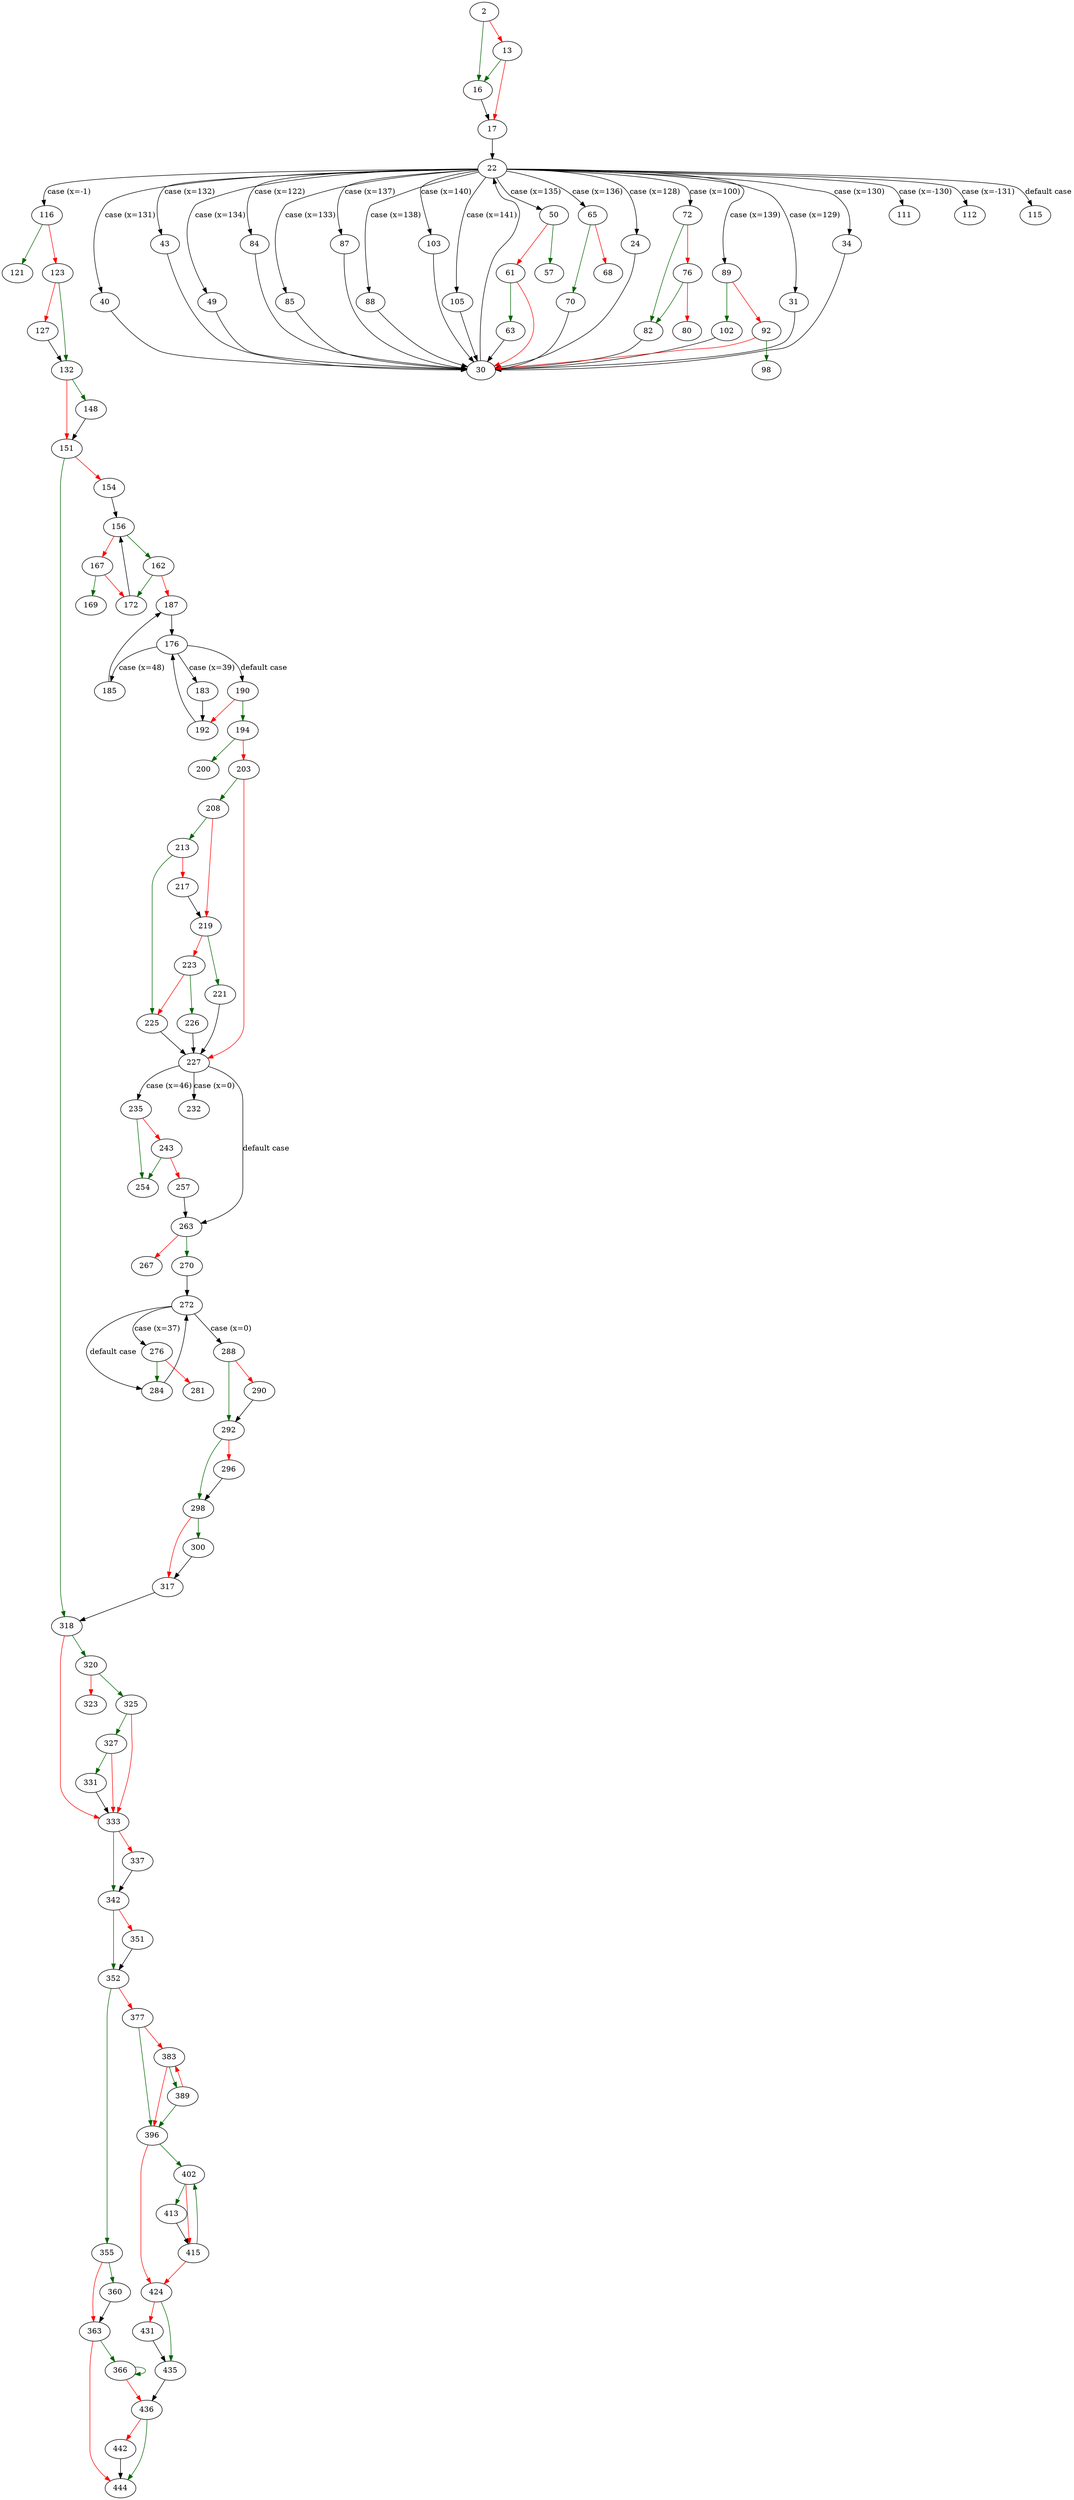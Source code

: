 strict digraph "main" {
	// Node definitions.
	2 [entry=true];
	16;
	13;
	17;
	22;
	116;
	24;
	31;
	34;
	40;
	43;
	49;
	50;
	65;
	72;
	84;
	85;
	87;
	88;
	89;
	103;
	105;
	111;
	112;
	115;
	30;
	57;
	61;
	63;
	70;
	68;
	82;
	76;
	80;
	102;
	92;
	98;
	121;
	123;
	132;
	127;
	148;
	151;
	318;
	154;
	156;
	162;
	167;
	172;
	187;
	169;
	176;
	183;
	185;
	190;
	192;
	194;
	200;
	203;
	208;
	227;
	213;
	219;
	225;
	217;
	221;
	223;
	226;
	232;
	235;
	263;
	254;
	243;
	257;
	270;
	267;
	272;
	288;
	276;
	284;
	281;
	292;
	290;
	298;
	296;
	300;
	317;
	320;
	333;
	325;
	323;
	327;
	331;
	342;
	337;
	352;
	351;
	355;
	377;
	360;
	363;
	366;
	444;
	436;
	396;
	383;
	389;
	402;
	424;
	413;
	415;
	435;
	431;
	442;

	// Edge definitions.
	2 -> 16 [
		color=darkgreen
		cond=true
	];
	2 -> 13 [
		color=red
		cond=false
	];
	16 -> 17;
	13 -> 16 [
		color=darkgreen
		cond=true
	];
	13 -> 17 [
		color=red
		cond=false
	];
	17 -> 22;
	22 -> 116 [
		cond="case (x=-1)"
		label="case (x=-1)"
	];
	22 -> 24 [
		cond="case (x=128)"
		label="case (x=128)"
	];
	22 -> 31 [
		cond="case (x=129)"
		label="case (x=129)"
	];
	22 -> 34 [
		cond="case (x=130)"
		label="case (x=130)"
	];
	22 -> 40 [
		cond="case (x=131)"
		label="case (x=131)"
	];
	22 -> 43 [
		cond="case (x=132)"
		label="case (x=132)"
	];
	22 -> 49 [
		cond="case (x=134)"
		label="case (x=134)"
	];
	22 -> 50 [
		cond="case (x=135)"
		label="case (x=135)"
	];
	22 -> 65 [
		cond="case (x=136)"
		label="case (x=136)"
	];
	22 -> 72 [
		cond="case (x=100)"
		label="case (x=100)"
	];
	22 -> 84 [
		cond="case (x=122)"
		label="case (x=122)"
	];
	22 -> 85 [
		cond="case (x=133)"
		label="case (x=133)"
	];
	22 -> 87 [
		cond="case (x=137)"
		label="case (x=137)"
	];
	22 -> 88 [
		cond="case (x=138)"
		label="case (x=138)"
	];
	22 -> 89 [
		cond="case (x=139)"
		label="case (x=139)"
	];
	22 -> 103 [
		cond="case (x=140)"
		label="case (x=140)"
	];
	22 -> 105 [
		cond="case (x=141)"
		label="case (x=141)"
	];
	22 -> 111 [
		cond="case (x=-130)"
		label="case (x=-130)"
	];
	22 -> 112 [
		cond="case (x=-131)"
		label="case (x=-131)"
	];
	22 -> 115 [
		cond="default case"
		label="default case"
	];
	116 -> 121 [
		color=darkgreen
		cond=true
	];
	116 -> 123 [
		color=red
		cond=false
	];
	24 -> 30;
	31 -> 30;
	34 -> 30;
	40 -> 30;
	43 -> 30;
	49 -> 30;
	50 -> 57 [
		color=darkgreen
		cond=true
	];
	50 -> 61 [
		color=red
		cond=false
	];
	65 -> 70 [
		color=darkgreen
		cond=true
	];
	65 -> 68 [
		color=red
		cond=false
	];
	72 -> 82 [
		color=darkgreen
		cond=true
	];
	72 -> 76 [
		color=red
		cond=false
	];
	84 -> 30;
	85 -> 30;
	87 -> 30;
	88 -> 30;
	89 -> 102 [
		color=darkgreen
		cond=true
	];
	89 -> 92 [
		color=red
		cond=false
	];
	103 -> 30;
	105 -> 30;
	30 -> 22;
	61 -> 30 [
		color=red
		cond=false
	];
	61 -> 63 [
		color=darkgreen
		cond=true
	];
	63 -> 30;
	70 -> 30;
	82 -> 30;
	76 -> 82 [
		color=darkgreen
		cond=true
	];
	76 -> 80 [
		color=red
		cond=false
	];
	102 -> 30;
	92 -> 30 [
		color=red
		cond=false
	];
	92 -> 98 [
		color=darkgreen
		cond=true
	];
	123 -> 132 [
		color=darkgreen
		cond=true
	];
	123 -> 127 [
		color=red
		cond=false
	];
	132 -> 148 [
		color=darkgreen
		cond=true
	];
	132 -> 151 [
		color=red
		cond=false
	];
	127 -> 132;
	148 -> 151;
	151 -> 318 [
		color=darkgreen
		cond=true
	];
	151 -> 154 [
		color=red
		cond=false
	];
	318 -> 320 [
		color=darkgreen
		cond=true
	];
	318 -> 333 [
		color=red
		cond=false
	];
	154 -> 156;
	156 -> 162 [
		color=darkgreen
		cond=true
	];
	156 -> 167 [
		color=red
		cond=false
	];
	162 -> 172 [
		color=darkgreen
		cond=true
	];
	162 -> 187 [
		color=red
		cond=false
	];
	167 -> 172 [
		color=red
		cond=false
	];
	167 -> 169 [
		color=darkgreen
		cond=true
	];
	172 -> 156;
	187 -> 176;
	176 -> 183 [
		cond="case (x=39)"
		label="case (x=39)"
	];
	176 -> 185 [
		cond="case (x=48)"
		label="case (x=48)"
	];
	176 -> 190 [
		cond="default case"
		label="default case"
	];
	183 -> 192;
	185 -> 187;
	190 -> 192 [
		color=red
		cond=false
	];
	190 -> 194 [
		color=darkgreen
		cond=true
	];
	192 -> 176;
	194 -> 200 [
		color=darkgreen
		cond=true
	];
	194 -> 203 [
		color=red
		cond=false
	];
	203 -> 208 [
		color=darkgreen
		cond=true
	];
	203 -> 227 [
		color=red
		cond=false
	];
	208 -> 213 [
		color=darkgreen
		cond=true
	];
	208 -> 219 [
		color=red
		cond=false
	];
	227 -> 232 [
		cond="case (x=0)"
		label="case (x=0)"
	];
	227 -> 235 [
		cond="case (x=46)"
		label="case (x=46)"
	];
	227 -> 263 [
		cond="default case"
		label="default case"
	];
	213 -> 225 [
		color=darkgreen
		cond=true
	];
	213 -> 217 [
		color=red
		cond=false
	];
	219 -> 221 [
		color=darkgreen
		cond=true
	];
	219 -> 223 [
		color=red
		cond=false
	];
	225 -> 227;
	217 -> 219;
	221 -> 227;
	223 -> 225 [
		color=red
		cond=false
	];
	223 -> 226 [
		color=darkgreen
		cond=true
	];
	226 -> 227;
	235 -> 254 [
		color=darkgreen
		cond=true
	];
	235 -> 243 [
		color=red
		cond=false
	];
	263 -> 270 [
		color=darkgreen
		cond=true
	];
	263 -> 267 [
		color=red
		cond=false
	];
	243 -> 254 [
		color=darkgreen
		cond=true
	];
	243 -> 257 [
		color=red
		cond=false
	];
	257 -> 263;
	270 -> 272;
	272 -> 288 [
		cond="case (x=0)"
		label="case (x=0)"
	];
	272 -> 276 [
		cond="case (x=37)"
		label="case (x=37)"
	];
	272 -> 284 [
		cond="default case"
		label="default case"
	];
	288 -> 292 [
		color=darkgreen
		cond=true
	];
	288 -> 290 [
		color=red
		cond=false
	];
	276 -> 284 [
		color=darkgreen
		cond=true
	];
	276 -> 281 [
		color=red
		cond=false
	];
	284 -> 272;
	292 -> 298 [
		color=darkgreen
		cond=true
	];
	292 -> 296 [
		color=red
		cond=false
	];
	290 -> 292;
	298 -> 300 [
		color=darkgreen
		cond=true
	];
	298 -> 317 [
		color=red
		cond=false
	];
	296 -> 298;
	300 -> 317;
	317 -> 318;
	320 -> 325 [
		color=darkgreen
		cond=true
	];
	320 -> 323 [
		color=red
		cond=false
	];
	333 -> 342 [
		color=darkgreen
		cond=true
	];
	333 -> 337 [
		color=red
		cond=false
	];
	325 -> 333 [
		color=red
		cond=false
	];
	325 -> 327 [
		color=darkgreen
		cond=true
	];
	327 -> 333 [
		color=red
		cond=false
	];
	327 -> 331 [
		color=darkgreen
		cond=true
	];
	331 -> 333;
	342 -> 352 [
		color=darkgreen
		cond=true
	];
	342 -> 351 [
		color=red
		cond=false
	];
	337 -> 342;
	352 -> 355 [
		color=darkgreen
		cond=true
	];
	352 -> 377 [
		color=red
		cond=false
	];
	351 -> 352;
	355 -> 360 [
		color=darkgreen
		cond=true
	];
	355 -> 363 [
		color=red
		cond=false
	];
	377 -> 396 [
		color=darkgreen
		cond=true
	];
	377 -> 383 [
		color=red
		cond=false
	];
	360 -> 363;
	363 -> 366 [
		color=darkgreen
		cond=true
	];
	363 -> 444 [
		color=red
		cond=false
	];
	366 -> 366 [
		color=darkgreen
		cond=true
	];
	366 -> 436 [
		color=red
		cond=false
	];
	436 -> 444 [
		color=darkgreen
		cond=true
	];
	436 -> 442 [
		color=red
		cond=false
	];
	396 -> 402 [
		color=darkgreen
		cond=true
	];
	396 -> 424 [
		color=red
		cond=false
	];
	383 -> 396 [
		color=red
		cond=false
	];
	383 -> 389 [
		color=darkgreen
		cond=true
	];
	389 -> 396 [
		color=darkgreen
		cond=true
	];
	389 -> 383 [
		color=red
		cond=false
	];
	402 -> 413 [
		color=darkgreen
		cond=true
	];
	402 -> 415 [
		color=red
		cond=false
	];
	424 -> 435 [
		color=darkgreen
		cond=true
	];
	424 -> 431 [
		color=red
		cond=false
	];
	413 -> 415;
	415 -> 402 [
		color=darkgreen
		cond=true
	];
	415 -> 424 [
		color=red
		cond=false
	];
	435 -> 436;
	431 -> 435;
	442 -> 444;
}
